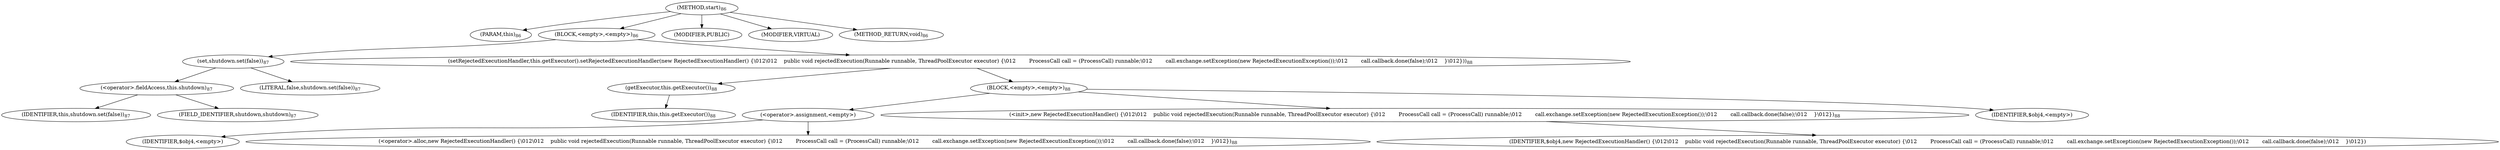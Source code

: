 digraph "start" {  
"209" [label = <(METHOD,start)<SUB>86</SUB>> ]
"24" [label = <(PARAM,this)<SUB>86</SUB>> ]
"210" [label = <(BLOCK,&lt;empty&gt;,&lt;empty&gt;)<SUB>86</SUB>> ]
"211" [label = <(set,shutdown.set(false))<SUB>87</SUB>> ]
"212" [label = <(&lt;operator&gt;.fieldAccess,this.shutdown)<SUB>87</SUB>> ]
"213" [label = <(IDENTIFIER,this,shutdown.set(false))<SUB>87</SUB>> ]
"214" [label = <(FIELD_IDENTIFIER,shutdown,shutdown)<SUB>87</SUB>> ]
"215" [label = <(LITERAL,false,shutdown.set(false))<SUB>87</SUB>> ]
"216" [label = <(setRejectedExecutionHandler,this.getExecutor().setRejectedExecutionHandler(new RejectedExecutionHandler() {\012\012    public void rejectedExecution(Runnable runnable, ThreadPoolExecutor executor) {\012        ProcessCall call = (ProcessCall) runnable;\012        call.exchange.setException(new RejectedExecutionException());\012        call.callback.done(false);\012    }\012}))<SUB>88</SUB>> ]
"217" [label = <(getExecutor,this.getExecutor())<SUB>88</SUB>> ]
"23" [label = <(IDENTIFIER,this,this.getExecutor())<SUB>88</SUB>> ]
"218" [label = <(BLOCK,&lt;empty&gt;,&lt;empty&gt;)<SUB>88</SUB>> ]
"219" [label = <(&lt;operator&gt;.assignment,&lt;empty&gt;)> ]
"220" [label = <(IDENTIFIER,$obj4,&lt;empty&gt;)> ]
"221" [label = <(&lt;operator&gt;.alloc,new RejectedExecutionHandler() {\012\012    public void rejectedExecution(Runnable runnable, ThreadPoolExecutor executor) {\012        ProcessCall call = (ProcessCall) runnable;\012        call.exchange.setException(new RejectedExecutionException());\012        call.callback.done(false);\012    }\012})<SUB>88</SUB>> ]
"222" [label = <(&lt;init&gt;,new RejectedExecutionHandler() {\012\012    public void rejectedExecution(Runnable runnable, ThreadPoolExecutor executor) {\012        ProcessCall call = (ProcessCall) runnable;\012        call.exchange.setException(new RejectedExecutionException());\012        call.callback.done(false);\012    }\012})<SUB>88</SUB>> ]
"223" [label = <(IDENTIFIER,$obj4,new RejectedExecutionHandler() {\012\012    public void rejectedExecution(Runnable runnable, ThreadPoolExecutor executor) {\012        ProcessCall call = (ProcessCall) runnable;\012        call.exchange.setException(new RejectedExecutionException());\012        call.callback.done(false);\012    }\012})> ]
"224" [label = <(IDENTIFIER,$obj4,&lt;empty&gt;)> ]
"225" [label = <(MODIFIER,PUBLIC)> ]
"226" [label = <(MODIFIER,VIRTUAL)> ]
"227" [label = <(METHOD_RETURN,void)<SUB>86</SUB>> ]
  "209" -> "24" 
  "209" -> "210" 
  "209" -> "225" 
  "209" -> "226" 
  "209" -> "227" 
  "210" -> "211" 
  "210" -> "216" 
  "211" -> "212" 
  "211" -> "215" 
  "212" -> "213" 
  "212" -> "214" 
  "216" -> "217" 
  "216" -> "218" 
  "217" -> "23" 
  "218" -> "219" 
  "218" -> "222" 
  "218" -> "224" 
  "219" -> "220" 
  "219" -> "221" 
  "222" -> "223" 
}
